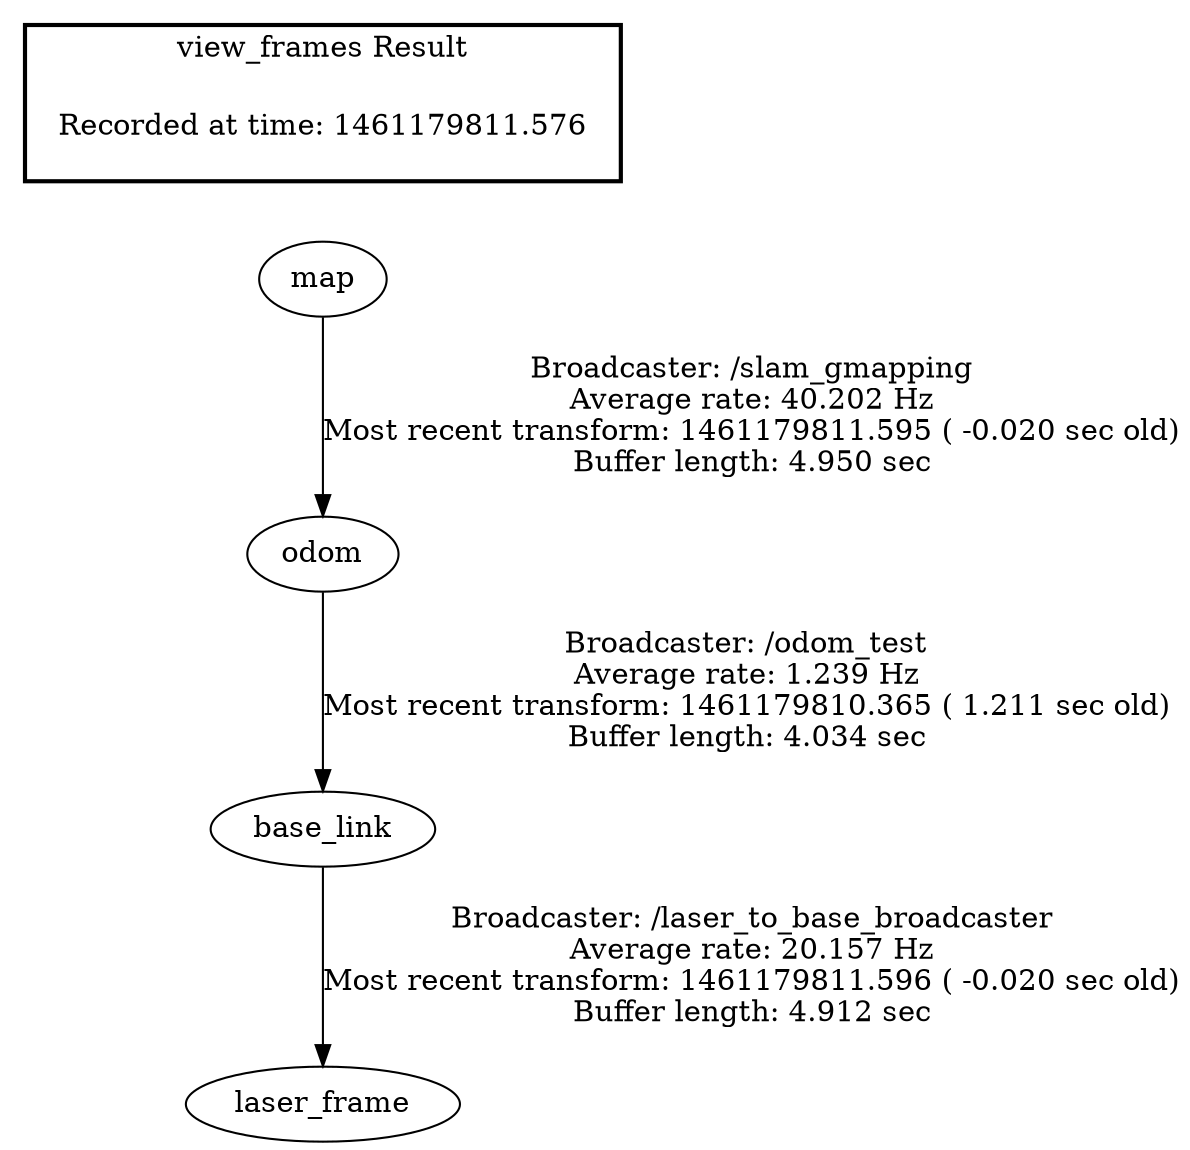 digraph G {
"map" -> "odom"[label="Broadcaster: /slam_gmapping\nAverage rate: 40.202 Hz\nMost recent transform: 1461179811.595 ( -0.020 sec old)\nBuffer length: 4.950 sec\n"];
"odom" -> "base_link"[label="Broadcaster: /odom_test\nAverage rate: 1.239 Hz\nMost recent transform: 1461179810.365 ( 1.211 sec old)\nBuffer length: 4.034 sec\n"];
"base_link" -> "laser_frame"[label="Broadcaster: /laser_to_base_broadcaster\nAverage rate: 20.157 Hz\nMost recent transform: 1461179811.596 ( -0.020 sec old)\nBuffer length: 4.912 sec\n"];
edge [style=invis];
 subgraph cluster_legend { style=bold; color=black; label ="view_frames Result";
"Recorded at time: 1461179811.576"[ shape=plaintext ] ;
 }->"map";
}